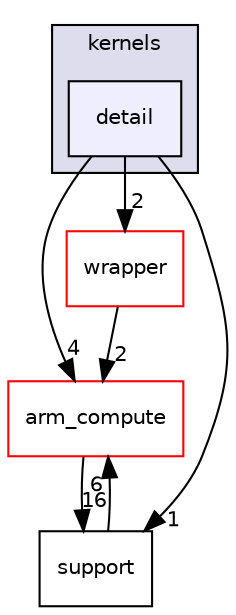 digraph "src/core/NEON/kernels/detail" {
  compound=true
  node [ fontsize="10", fontname="Helvetica"];
  edge [ labelfontsize="10", labelfontname="Helvetica"];
  subgraph clusterdir_1ce938f580a6f304b99685e2c1dd19db {
    graph [ bgcolor="#ddddee", pencolor="black", label="kernels" fontname="Helvetica", fontsize="10", URL="dir_1ce938f580a6f304b99685e2c1dd19db.xhtml"]
  dir_47c52b626b579a630a004d74c906e8a5 [shape=box, label="detail", style="filled", fillcolor="#eeeeff", pencolor="black", URL="dir_47c52b626b579a630a004d74c906e8a5.xhtml"];
  }
  dir_214608ef36d61442cb2b0c1c4e9a7def [shape=box label="arm_compute" fillcolor="white" style="filled" color="red" URL="dir_214608ef36d61442cb2b0c1c4e9a7def.xhtml"];
  dir_5815af820a9cc9481f1d0990a0d60286 [shape=box label="support" URL="dir_5815af820a9cc9481f1d0990a0d60286.xhtml"];
  dir_8224aa485683c095eaa3fd7faa788467 [shape=box label="wrapper" fillcolor="white" style="filled" color="red" URL="dir_8224aa485683c095eaa3fd7faa788467.xhtml"];
  dir_8224aa485683c095eaa3fd7faa788467->dir_214608ef36d61442cb2b0c1c4e9a7def [headlabel="2", labeldistance=1.5 headhref="dir_000029_000000.xhtml"];
  dir_47c52b626b579a630a004d74c906e8a5->dir_214608ef36d61442cb2b0c1c4e9a7def [headlabel="4", labeldistance=1.5 headhref="dir_000472_000000.xhtml"];
  dir_47c52b626b579a630a004d74c906e8a5->dir_5815af820a9cc9481f1d0990a0d60286 [headlabel="1", labeldistance=1.5 headhref="dir_000472_000031.xhtml"];
  dir_47c52b626b579a630a004d74c906e8a5->dir_8224aa485683c095eaa3fd7faa788467 [headlabel="2", labeldistance=1.5 headhref="dir_000472_000029.xhtml"];
  dir_214608ef36d61442cb2b0c1c4e9a7def->dir_5815af820a9cc9481f1d0990a0d60286 [headlabel="16", labeldistance=1.5 headhref="dir_000000_000031.xhtml"];
  dir_5815af820a9cc9481f1d0990a0d60286->dir_214608ef36d61442cb2b0c1c4e9a7def [headlabel="6", labeldistance=1.5 headhref="dir_000031_000000.xhtml"];
}
